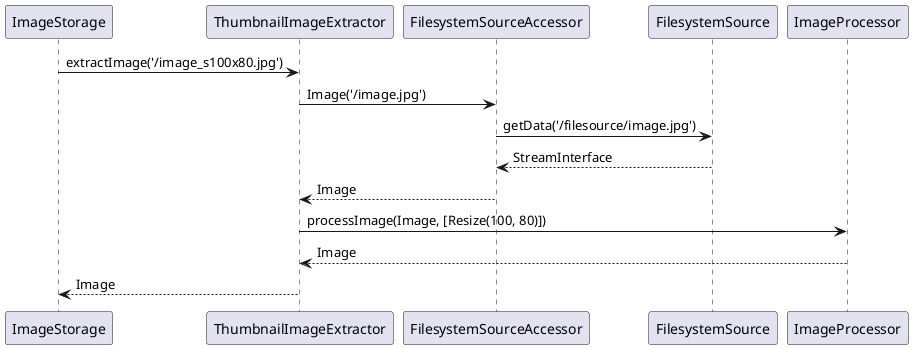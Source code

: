 @startuml

ImageStorage -> ThumbnailImageExtractor: extractImage('/image_s100x80.jpg')
ThumbnailImageExtractor -> FilesystemSourceAccessor: Image('/image.jpg')
FilesystemSourceAccessor -> FilesystemSource: getData('/filesource/image.jpg')
FilesystemSourceAccessor <-- FilesystemSource: StreamInterface
ThumbnailImageExtractor <-- FilesystemSourceAccessor: Image
ThumbnailImageExtractor -> ImageProcessor: processImage(Image, [Resize(100, 80)])
ThumbnailImageExtractor <-- ImageProcessor: Image
ImageStorage <-- ThumbnailImageExtractor: Image

@enduml
